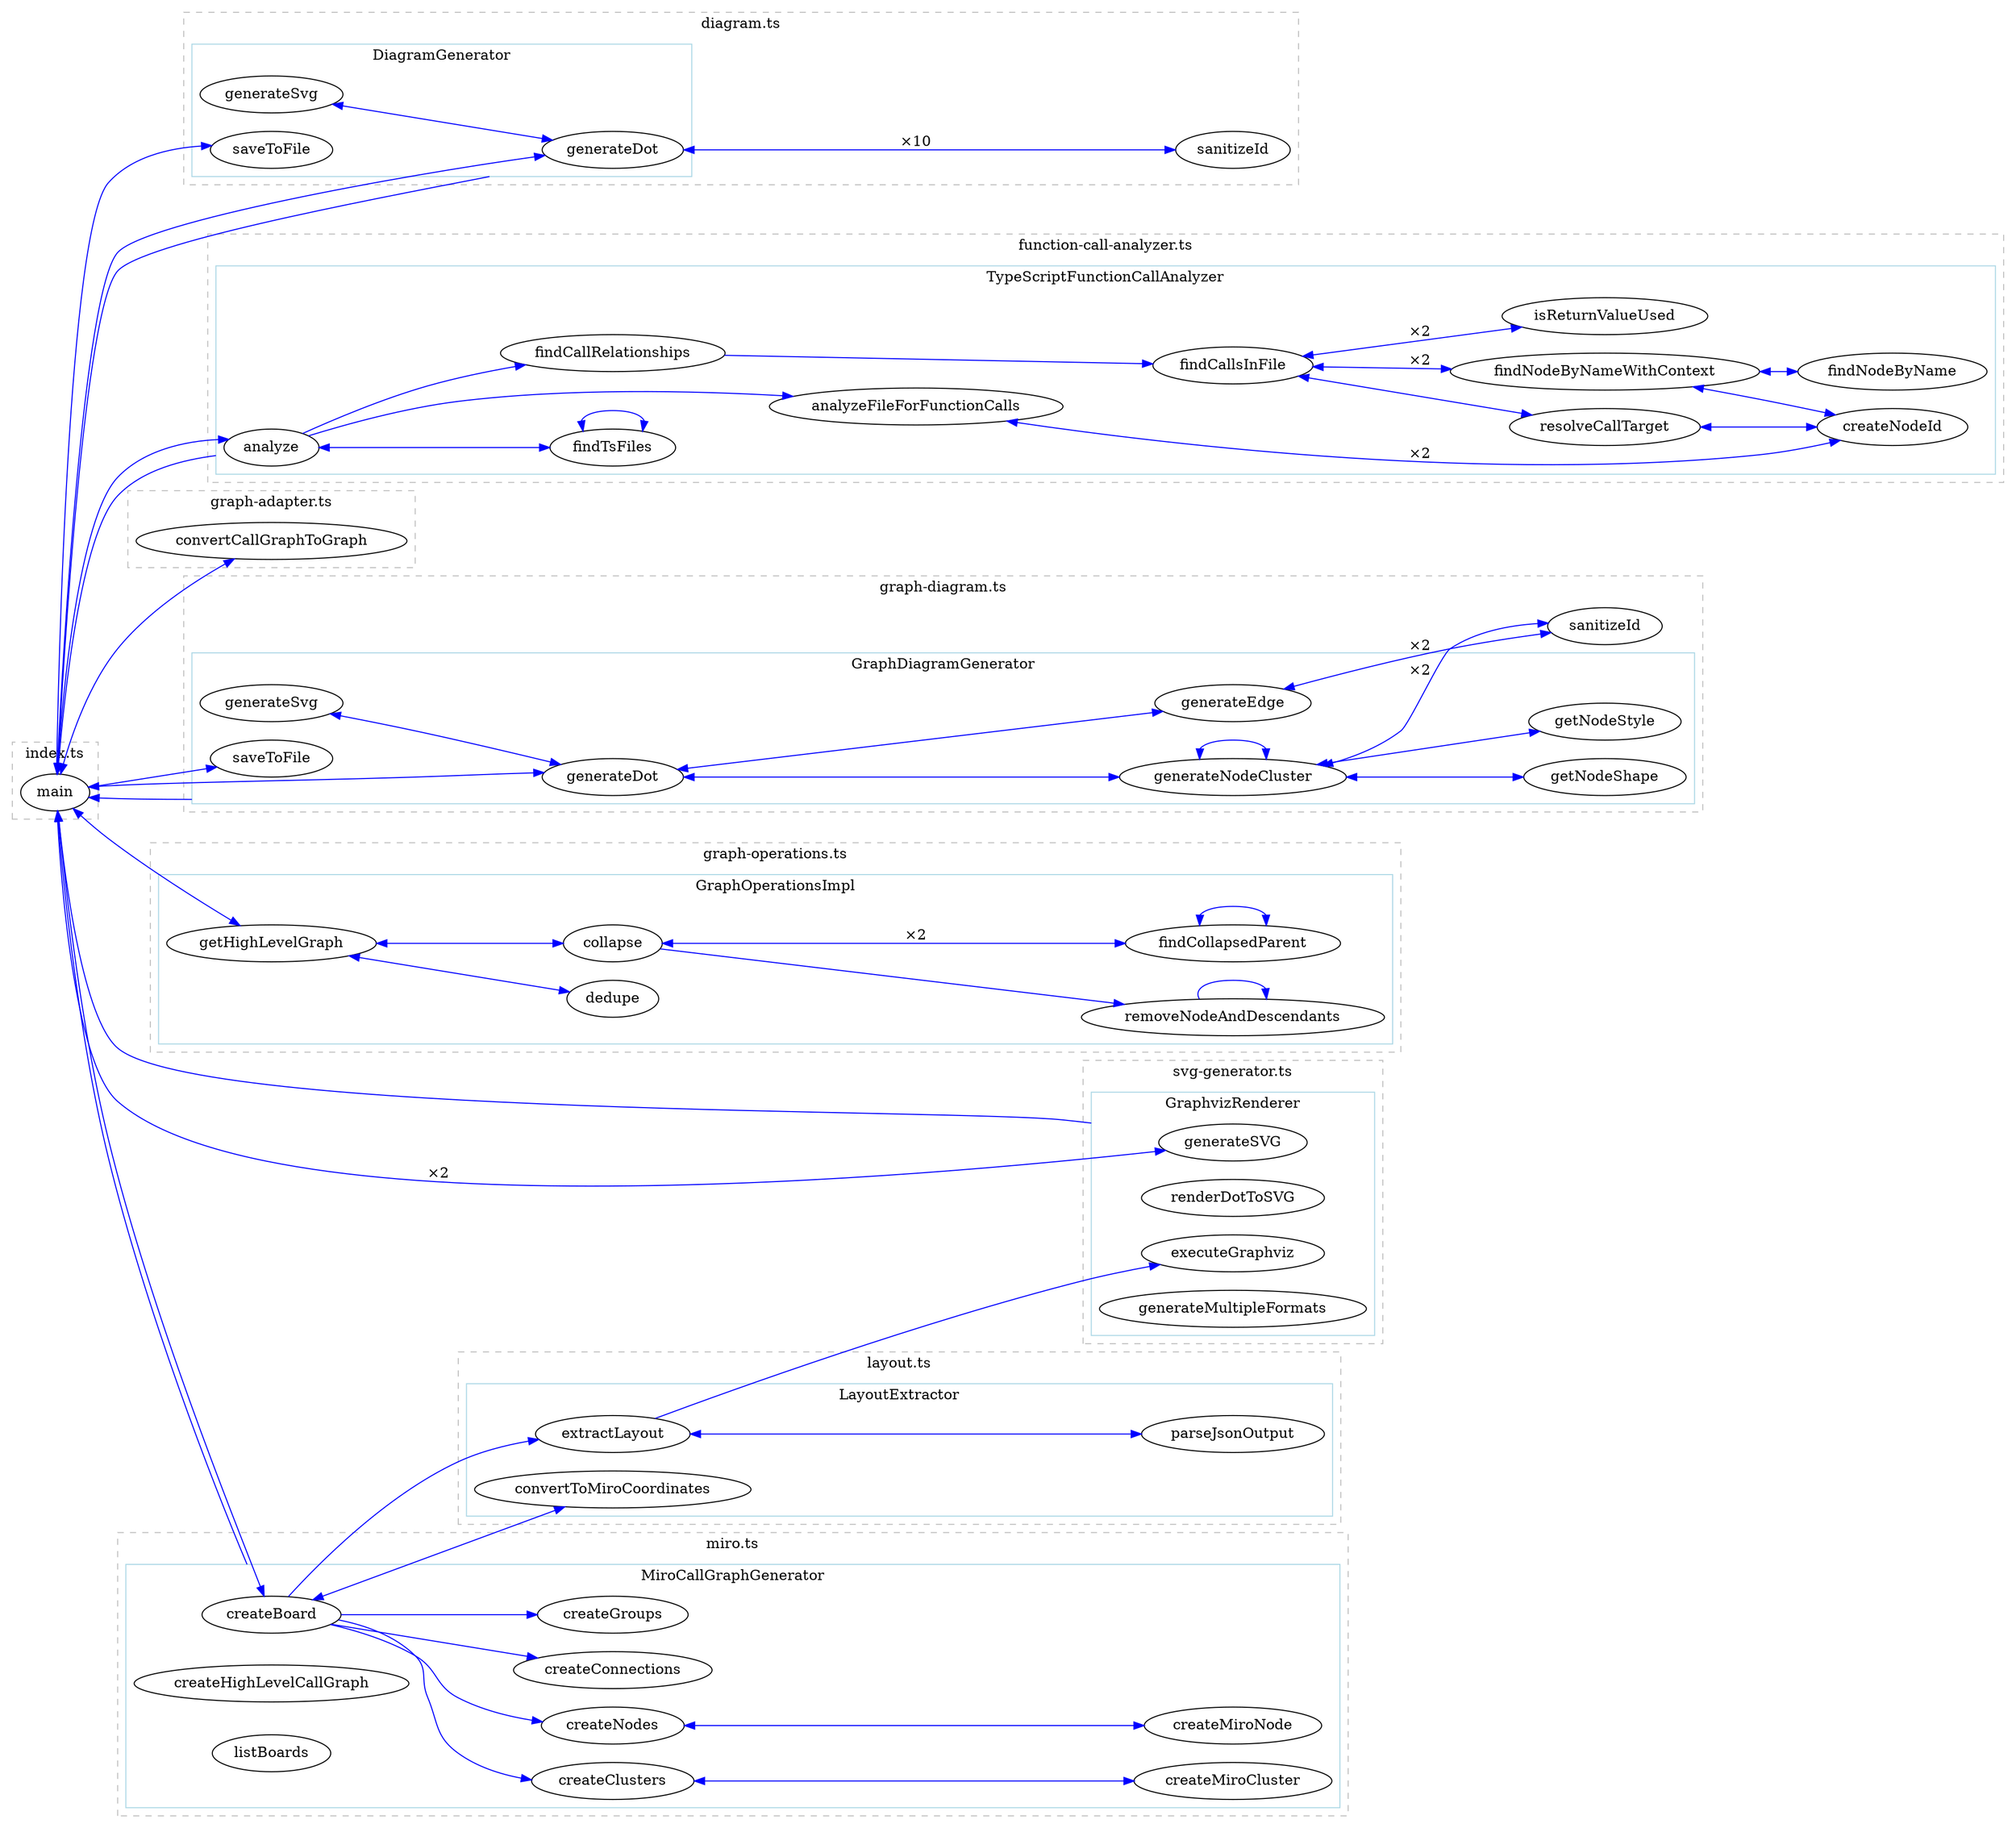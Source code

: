 digraph CallGraph {
  compound=true;
  rankdir=LR;
  node [shape=box, style=rounded];
  edge [color=blue];

  subgraph "cluster_types_ts" {
    label="types.ts";
    style=dashed;
    color=gray;
  }

  subgraph "cluster_diagram_ts" {
    label="diagram.ts";
    style=dashed;
    color=gray;
    subgraph "cluster_diagram_ts_DiagramGenerator" {
      label="DiagramGenerator";
      style=solid;
      color=lightblue;
      "diagram_ts__DiagramGenerator__generateDot" [label="generateDot", shape=ellipse];
      "diagram_ts__DiagramGenerator__generateSvg" [label="generateSvg", shape=ellipse];
      "diagram_ts__DiagramGenerator__saveToFile" [label="saveToFile", shape=ellipse];
    }
    "diagram_ts__sanitizeId" [label="sanitizeId", shape=ellipse];
  }

  subgraph "cluster_function_call_analyzer_ts" {
    label="function-call-analyzer.ts";
    style=dashed;
    color=gray;
    subgraph "cluster_function_call_analyzer_ts_TypeScriptFunctionCallAnalyzer" {
      label="TypeScriptFunctionCallAnalyzer";
      style=solid;
      color=lightblue;
      "function_call_analyzer_ts__TypeScriptFunctionCallAnalyzer__analyze" [label="analyze", shape=ellipse];
      "function_call_analyzer_ts__TypeScriptFunctionCallAnalyzer__findTsFiles" [label="findTsFiles", shape=ellipse];
      "function_call_analyzer_ts__TypeScriptFunctionCallAnalyzer__analyzeFileForFunctionCalls" [label="analyzeFileForFunctionCalls", shape=ellipse];
      "function_call_analyzer_ts__TypeScriptFunctionCallAnalyzer__findCallRelationships" [label="findCallRelationships", shape=ellipse];
      "function_call_analyzer_ts__TypeScriptFunctionCallAnalyzer__resolveCallTarget" [label="resolveCallTarget", shape=ellipse];
      "function_call_analyzer_ts__TypeScriptFunctionCallAnalyzer__findCallsInFile" [label="findCallsInFile", shape=ellipse];
      "function_call_analyzer_ts__TypeScriptFunctionCallAnalyzer__createNodeId" [label="createNodeId", shape=ellipse];
      "function_call_analyzer_ts__TypeScriptFunctionCallAnalyzer__findNodeByName" [label="findNodeByName", shape=ellipse];
      "function_call_analyzer_ts__TypeScriptFunctionCallAnalyzer__findNodeByNameWithContext" [label="findNodeByNameWithContext", shape=ellipse];
      "function_call_analyzer_ts__TypeScriptFunctionCallAnalyzer__isReturnValueUsed" [label="isReturnValueUsed", shape=ellipse];
    }
  }

  subgraph "cluster_graph_adapter_ts" {
    label="graph-adapter.ts";
    style=dashed;
    color=gray;
    "graph_adapter_ts__convertCallGraphToGraph" [label="convertCallGraphToGraph", shape=ellipse];
  }

  subgraph "cluster_graph_diagram_ts" {
    label="graph-diagram.ts";
    style=dashed;
    color=gray;
    subgraph "cluster_graph_diagram_ts_GraphDiagramGenerator" {
      label="GraphDiagramGenerator";
      style=solid;
      color=lightblue;
      "graph_diagram_ts__GraphDiagramGenerator__generateDot" [label="generateDot", shape=ellipse];
      "graph_diagram_ts__GraphDiagramGenerator__generateNodeCluster" [label="generateNodeCluster", shape=ellipse];
      "graph_diagram_ts__GraphDiagramGenerator__generateEdge" [label="generateEdge", shape=ellipse];
      "graph_diagram_ts__GraphDiagramGenerator__getNodeShape" [label="getNodeShape", shape=ellipse];
      "graph_diagram_ts__GraphDiagramGenerator__getNodeStyle" [label="getNodeStyle", shape=ellipse];
      "graph_diagram_ts__GraphDiagramGenerator__generateSvg" [label="generateSvg", shape=ellipse];
      "graph_diagram_ts__GraphDiagramGenerator__saveToFile" [label="saveToFile", shape=ellipse];
    }
    "graph_diagram_ts__sanitizeId" [label="sanitizeId", shape=ellipse];
  }

  subgraph "cluster_graph_operations_ts" {
    label="graph-operations.ts";
    style=dashed;
    color=gray;
    subgraph "cluster_graph_operations_ts_GraphOperationsImpl" {
      label="GraphOperationsImpl";
      style=solid;
      color=lightblue;
      "graph_operations_ts__GraphOperationsImpl__dedupe" [label="dedupe", shape=ellipse];
      "graph_operations_ts__GraphOperationsImpl__collapse" [label="collapse", shape=ellipse];
      "graph_operations_ts__GraphOperationsImpl__removeNodeAndDescendants" [label="removeNodeAndDescendants", shape=ellipse];
      "graph_operations_ts__GraphOperationsImpl__findCollapsedParent" [label="findCollapsedParent", shape=ellipse];
      "graph_operations_ts__GraphOperationsImpl__getHighLevelGraph" [label="getHighLevelGraph", shape=ellipse];
    }
  }

  subgraph "cluster_svg_generator_ts" {
    label="svg-generator.ts";
    style=dashed;
    color=gray;
    subgraph "cluster_svg_generator_ts_GraphvizRenderer" {
      label="GraphvizRenderer";
      style=solid;
      color=lightblue;
      "svg_generator_ts__GraphvizRenderer__generateSVG" [label="generateSVG", shape=ellipse];
      "svg_generator_ts__GraphvizRenderer__renderDotToSVG" [label="renderDotToSVG", shape=ellipse];
      "svg_generator_ts__GraphvizRenderer__executeGraphviz" [label="executeGraphviz", shape=ellipse];
      "svg_generator_ts__GraphvizRenderer__generateMultipleFormats" [label="generateMultipleFormats", shape=ellipse];
    }
  }

  subgraph "cluster_layout_ts" {
    label="layout.ts";
    style=dashed;
    color=gray;
    subgraph "cluster_layout_ts_LayoutExtractor" {
      label="LayoutExtractor";
      style=solid;
      color=lightblue;
      "layout_ts__LayoutExtractor__extractLayout" [label="extractLayout", shape=ellipse];
      "layout_ts__LayoutExtractor__parseJsonOutput" [label="parseJsonOutput", shape=ellipse];
      "layout_ts__LayoutExtractor__convertToMiroCoordinates" [label="convertToMiroCoordinates", shape=ellipse];
    }
  }

  subgraph "cluster_miro_ts" {
    label="miro.ts";
    style=dashed;
    color=gray;
    subgraph "cluster_miro_ts_MiroCallGraphGenerator" {
      label="MiroCallGraphGenerator";
      style=solid;
      color=lightblue;
      "miro_ts__MiroCallGraphGenerator__createBoard" [label="createBoard", shape=ellipse];
      "miro_ts__MiroCallGraphGenerator__createHighLevelCallGraph" [label="createHighLevelCallGraph", shape=ellipse];
      "miro_ts__MiroCallGraphGenerator__createClusters" [label="createClusters", shape=ellipse];
      "miro_ts__MiroCallGraphGenerator__createNodes" [label="createNodes", shape=ellipse];
      "miro_ts__MiroCallGraphGenerator__createConnections" [label="createConnections", shape=ellipse];
      "miro_ts__MiroCallGraphGenerator__createMiroCluster" [label="createMiroCluster", shape=ellipse];
      "miro_ts__MiroCallGraphGenerator__createMiroNode" [label="createMiroNode", shape=ellipse];
      "miro_ts__MiroCallGraphGenerator__createGroups" [label="createGroups", shape=ellipse];
      "miro_ts__MiroCallGraphGenerator__listBoards" [label="listBoards", shape=ellipse];
    }
  }

  subgraph "cluster_index_ts" {
    label="index.ts";
    style=dashed;
    color=gray;
    "index_ts__main" [label="main", shape=ellipse];
  }

  "diagram_ts__DiagramGenerator__generateDot" -> "diagram_ts__sanitizeId" [dir=both, arrowhead=normal, arrowtail=normal, label="×10"];
  "diagram_ts__DiagramGenerator__generateSvg" -> "diagram_ts__DiagramGenerator__generateDot" [dir=both, arrowhead=normal, arrowtail=normal];
  "function_call_analyzer_ts__TypeScriptFunctionCallAnalyzer__analyze" -> "function_call_analyzer_ts__TypeScriptFunctionCallAnalyzer__findTsFiles" [dir=both, arrowhead=normal, arrowtail=normal];
  "function_call_analyzer_ts__TypeScriptFunctionCallAnalyzer__analyze" -> "function_call_analyzer_ts__TypeScriptFunctionCallAnalyzer__analyzeFileForFunctionCalls" [arrowhead=normal];
  "function_call_analyzer_ts__TypeScriptFunctionCallAnalyzer__analyze" -> "function_call_analyzer_ts__TypeScriptFunctionCallAnalyzer__findCallRelationships" [arrowhead=normal];
  "function_call_analyzer_ts__TypeScriptFunctionCallAnalyzer__findTsFiles" -> "function_call_analyzer_ts__TypeScriptFunctionCallAnalyzer__findTsFiles" [dir=both, arrowhead=normal, arrowtail=normal];
  "function_call_analyzer_ts__TypeScriptFunctionCallAnalyzer__analyzeFileForFunctionCalls" -> "function_call_analyzer_ts__TypeScriptFunctionCallAnalyzer__createNodeId" [dir=both, arrowhead=normal, arrowtail=normal, label="×2"];
  "function_call_analyzer_ts__TypeScriptFunctionCallAnalyzer__findCallRelationships" -> "function_call_analyzer_ts__TypeScriptFunctionCallAnalyzer__findCallsInFile" [arrowhead=normal];
  "function_call_analyzer_ts__TypeScriptFunctionCallAnalyzer__resolveCallTarget" -> "function_call_analyzer_ts__TypeScriptFunctionCallAnalyzer__createNodeId" [dir=both, arrowhead=normal, arrowtail=normal];
  "function_call_analyzer_ts__TypeScriptFunctionCallAnalyzer__findCallsInFile" -> "function_call_analyzer_ts__TypeScriptFunctionCallAnalyzer__resolveCallTarget" [dir=both, arrowhead=normal, arrowtail=normal];
  "function_call_analyzer_ts__TypeScriptFunctionCallAnalyzer__findCallsInFile" -> "function_call_analyzer_ts__TypeScriptFunctionCallAnalyzer__findNodeByNameWithContext" [dir=both, arrowhead=normal, arrowtail=normal, label="×2"];
  "function_call_analyzer_ts__TypeScriptFunctionCallAnalyzer__findCallsInFile" -> "function_call_analyzer_ts__TypeScriptFunctionCallAnalyzer__isReturnValueUsed" [dir=both, arrowhead=normal, arrowtail=normal, label="×2"];
  "function_call_analyzer_ts__TypeScriptFunctionCallAnalyzer__findNodeByNameWithContext" -> "function_call_analyzer_ts__TypeScriptFunctionCallAnalyzer__createNodeId" [dir=both, arrowhead=normal, arrowtail=normal];
  "function_call_analyzer_ts__TypeScriptFunctionCallAnalyzer__findNodeByNameWithContext" -> "function_call_analyzer_ts__TypeScriptFunctionCallAnalyzer__findNodeByName" [dir=both, arrowhead=normal, arrowtail=normal];
  "graph_diagram_ts__GraphDiagramGenerator__generateDot" -> "graph_diagram_ts__GraphDiagramGenerator__generateNodeCluster" [dir=both, arrowhead=normal, arrowtail=normal];
  "graph_diagram_ts__GraphDiagramGenerator__generateDot" -> "graph_diagram_ts__GraphDiagramGenerator__generateEdge" [dir=both, arrowhead=normal, arrowtail=normal];
  "graph_diagram_ts__GraphDiagramGenerator__generateNodeCluster" -> "graph_diagram_ts__sanitizeId" [dir=both, arrowhead=normal, arrowtail=normal, label="×2"];
  "graph_diagram_ts__GraphDiagramGenerator__generateNodeCluster" -> "graph_diagram_ts__GraphDiagramGenerator__generateNodeCluster" [dir=both, arrowhead=normal, arrowtail=normal];
  "graph_diagram_ts__GraphDiagramGenerator__generateNodeCluster" -> "graph_diagram_ts__GraphDiagramGenerator__getNodeShape" [dir=both, arrowhead=normal, arrowtail=normal];
  "graph_diagram_ts__GraphDiagramGenerator__generateNodeCluster" -> "graph_diagram_ts__GraphDiagramGenerator__getNodeStyle" [dir=both, arrowhead=normal, arrowtail=normal];
  "graph_diagram_ts__GraphDiagramGenerator__generateEdge" -> "graph_diagram_ts__sanitizeId" [dir=both, arrowhead=normal, arrowtail=normal, label="×2"];
  "graph_diagram_ts__GraphDiagramGenerator__generateSvg" -> "graph_diagram_ts__GraphDiagramGenerator__generateDot" [dir=both, arrowhead=normal, arrowtail=normal];
  "graph_operations_ts__GraphOperationsImpl__collapse" -> "graph_operations_ts__GraphOperationsImpl__removeNodeAndDescendants" [arrowhead=normal];
  "graph_operations_ts__GraphOperationsImpl__collapse" -> "graph_operations_ts__GraphOperationsImpl__findCollapsedParent" [dir=both, arrowhead=normal, arrowtail=normal, label="×2"];
  "graph_operations_ts__GraphOperationsImpl__removeNodeAndDescendants" -> "graph_operations_ts__GraphOperationsImpl__removeNodeAndDescendants" [arrowhead=normal];
  "graph_operations_ts__GraphOperationsImpl__findCollapsedParent" -> "graph_operations_ts__GraphOperationsImpl__findCollapsedParent" [dir=both, arrowhead=normal, arrowtail=normal];
  "graph_operations_ts__GraphOperationsImpl__getHighLevelGraph" -> "graph_operations_ts__GraphOperationsImpl__dedupe" [dir=both, arrowhead=normal, arrowtail=normal];
  "graph_operations_ts__GraphOperationsImpl__getHighLevelGraph" -> "graph_operations_ts__GraphOperationsImpl__collapse" [dir=both, arrowhead=normal, arrowtail=normal];
  "layout_ts__LayoutExtractor__extractLayout" -> "svg_generator_ts__GraphvizRenderer__executeGraphviz" [arrowhead=normal];
  "layout_ts__LayoutExtractor__extractLayout" -> "layout_ts__LayoutExtractor__parseJsonOutput" [dir=both, arrowhead=normal, arrowtail=normal];
  "miro_ts__MiroCallGraphGenerator__createBoard" -> "layout_ts__LayoutExtractor__extractLayout" [arrowhead=normal];
  "miro_ts__MiroCallGraphGenerator__createBoard" -> "layout_ts__LayoutExtractor__convertToMiroCoordinates" [dir=both, arrowhead=normal, arrowtail=normal];
  "miro_ts__MiroCallGraphGenerator__createBoard" -> "miro_ts__MiroCallGraphGenerator__createClusters" [arrowhead=normal];
  "miro_ts__MiroCallGraphGenerator__createBoard" -> "miro_ts__MiroCallGraphGenerator__createNodes" [arrowhead=normal];
  "miro_ts__MiroCallGraphGenerator__createBoard" -> "miro_ts__MiroCallGraphGenerator__createGroups" [arrowhead=normal];
  "miro_ts__MiroCallGraphGenerator__createBoard" -> "miro_ts__MiroCallGraphGenerator__createConnections" [arrowhead=normal];
  "miro_ts__MiroCallGraphGenerator__createClusters" -> "miro_ts__MiroCallGraphGenerator__createMiroCluster" [dir=both, arrowhead=normal, arrowtail=normal];
  "miro_ts__MiroCallGraphGenerator__createNodes" -> "miro_ts__MiroCallGraphGenerator__createMiroNode" [dir=both, arrowhead=normal, arrowtail=normal];
  "index_ts__main" -> "function_call_analyzer_ts__TypeScriptFunctionCallAnalyzer__analyze" [dir=back, arrowtail=normal, lhead=cluster_function_call_analyzer_ts_TypeScriptFunctionCallAnalyzer];
  "index_ts__main" -> "function_call_analyzer_ts__TypeScriptFunctionCallAnalyzer__analyze" [dir=both, arrowhead=normal, arrowtail=normal];
  "index_ts__main" -> "graph_adapter_ts__convertCallGraphToGraph" [dir=both, arrowhead=normal, arrowtail=normal];
  "index_ts__main" -> "graph_operations_ts__GraphOperationsImpl__getHighLevelGraph" [dir=both, arrowhead=normal, arrowtail=normal];
  "index_ts__main" -> "graph_diagram_ts__GraphDiagramGenerator__generateDot" [dir=back, arrowtail=normal, lhead=cluster_graph_diagram_ts_GraphDiagramGenerator];
  "index_ts__main" -> "graph_diagram_ts__GraphDiagramGenerator__generateDot" [dir=both, arrowhead=normal, arrowtail=normal];
  "index_ts__main" -> "graph_diagram_ts__GraphDiagramGenerator__saveToFile" [arrowhead=normal];
  "index_ts__main" -> "diagram_ts__DiagramGenerator__generateDot" [dir=back, arrowtail=normal, lhead=cluster_diagram_ts_DiagramGenerator];
  "index_ts__main" -> "diagram_ts__DiagramGenerator__generateDot" [dir=both, arrowhead=normal, arrowtail=normal];
  "index_ts__main" -> "diagram_ts__DiagramGenerator__saveToFile" [arrowhead=normal];
  "index_ts__main" -> "svg_generator_ts__GraphvizRenderer__generateSVG" [dir=back, arrowtail=normal, lhead=cluster_svg_generator_ts_GraphvizRenderer];
  "index_ts__main" -> "svg_generator_ts__GraphvizRenderer__generateSVG" [arrowhead=normal, label="×2"];
  "index_ts__main" -> "miro_ts__MiroCallGraphGenerator__createBoard" [dir=back, arrowtail=normal, lhead=cluster_miro_ts_MiroCallGraphGenerator];
  "index_ts__main" -> "miro_ts__MiroCallGraphGenerator__createBoard" [arrowhead=normal];
}
